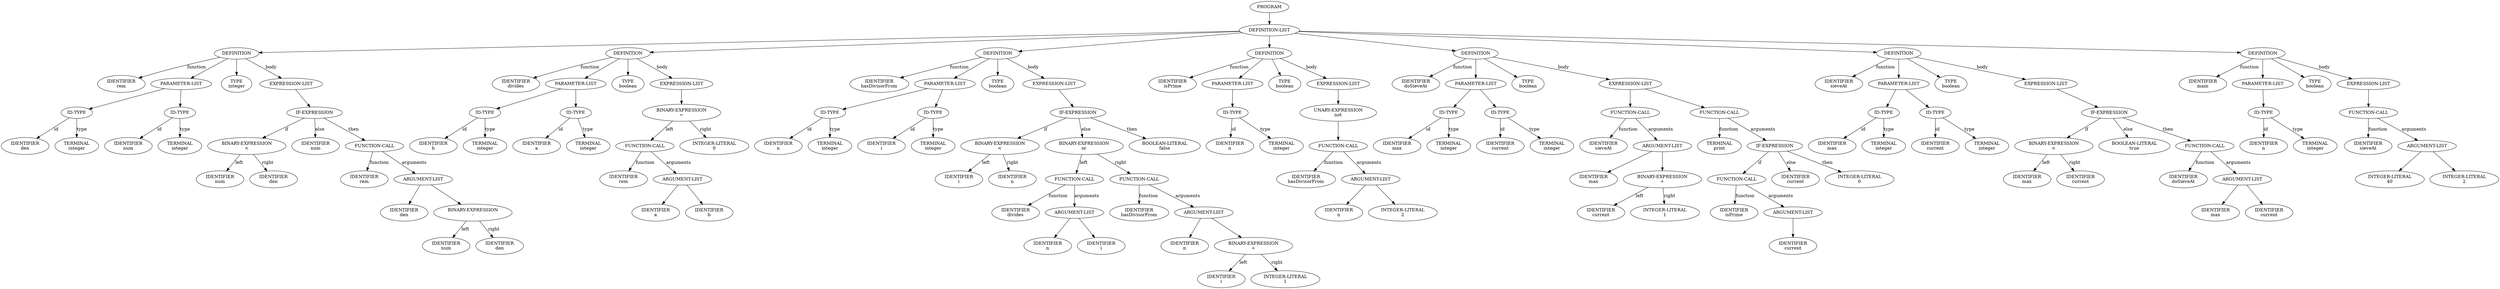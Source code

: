digraph AST {
node0 [label="PROGRAM"]
node1 [label="DEFINITION-LIST"]
node2 [label="DEFINITION"]
node3 [label="IDENTIFIER\nrem"]
node4 [label="PARAMETER-LIST"]
node5 [label="ID-TYPE"]
node6 [label="IDENTIFIER\nden"]
node7 [label="TERMINAL\ninteger"]
node8 [label="ID-TYPE"]
node9 [label="IDENTIFIER\nnum"]
node10 [label="TERMINAL\ninteger"]
node11 [label="TYPE\ninteger"]
node12 [label="EXPRESSION-LIST"]
node13 [label="IF-EXPRESSION"]
node14 [label="BINARY-EXPRESSION\n<"]
node15 [label="IDENTIFIER\nnum"]
node16 [label="IDENTIFIER\nden"]
node17 [label="IDENTIFIER\nnum"]
node18 [label="FUNCTION-CALL"]
node19 [label="IDENTIFIER\nrem"]
node20 [label="ARGUMENT-LIST"]
node21 [label="IDENTIFIER\nden"]
node22 [label="BINARY-EXPRESSION\n-"]
node23 [label="IDENTIFIER\nnum"]
node24 [label="IDENTIFIER\nden"]
node25 [label="DEFINITION"]
node26 [label="IDENTIFIER\ndivides"]
node27 [label="PARAMETER-LIST"]
node28 [label="ID-TYPE"]
node29 [label="IDENTIFIER\nb"]
node30 [label="TERMINAL\ninteger"]
node31 [label="ID-TYPE"]
node32 [label="IDENTIFIER\na"]
node33 [label="TERMINAL\ninteger"]
node34 [label="TYPE\nboolean"]
node35 [label="EXPRESSION-LIST"]
node36 [label="BINARY-EXPRESSION\n="]
node37 [label="FUNCTION-CALL"]
node38 [label="IDENTIFIER\nrem"]
node39 [label="ARGUMENT-LIST"]
node40 [label="IDENTIFIER\na"]
node41 [label="IDENTIFIER\nb"]
node42 [label="INTEGER-LITERAL\n0"]
node43 [label="DEFINITION"]
node44 [label="IDENTIFIER\nhasDivisorFrom"]
node45 [label="PARAMETER-LIST"]
node46 [label="ID-TYPE"]
node47 [label="IDENTIFIER\nn"]
node48 [label="TERMINAL\ninteger"]
node49 [label="ID-TYPE"]
node50 [label="IDENTIFIER\ni"]
node51 [label="TERMINAL\ninteger"]
node52 [label="TYPE\nboolean"]
node53 [label="EXPRESSION-LIST"]
node54 [label="IF-EXPRESSION"]
node55 [label="BINARY-EXPRESSION\n<"]
node56 [label="IDENTIFIER\ni"]
node57 [label="IDENTIFIER\nn"]
node58 [label="BINARY-EXPRESSION\nor"]
node59 [label="FUNCTION-CALL"]
node60 [label="IDENTIFIER\ndivides"]
node61 [label="ARGUMENT-LIST"]
node62 [label="IDENTIFIER\nn"]
node63 [label="IDENTIFIER\ni"]
node64 [label="FUNCTION-CALL"]
node65 [label="IDENTIFIER\nhasDivisorFrom"]
node66 [label="ARGUMENT-LIST"]
node67 [label="IDENTIFIER\nn"]
node68 [label="BINARY-EXPRESSION\n+"]
node69 [label="IDENTIFIER\ni"]
node70 [label="INTEGER-LITERAL\n1"]
node71 [label="BOOLEAN-LITERAL\nfalse"]
node72 [label="DEFINITION"]
node73 [label="IDENTIFIER\nisPrime"]
node74 [label="PARAMETER-LIST"]
node75 [label="ID-TYPE"]
node76 [label="IDENTIFIER\nn"]
node77 [label="TERMINAL\ninteger"]
node78 [label="TYPE\nboolean"]
node79 [label="EXPRESSION-LIST"]
node80 [label="UNARY-EXPRESSION\nnot"]
node81 [label="FUNCTION-CALL"]
node82 [label="IDENTIFIER\nhasDivisorFrom"]
node83 [label="ARGUMENT-LIST"]
node84 [label="IDENTIFIER\nn"]
node85 [label="INTEGER-LITERAL\n2"]
node86 [label="DEFINITION"]
node87 [label="IDENTIFIER\ndoSieveAt"]
node88 [label="PARAMETER-LIST"]
node89 [label="ID-TYPE"]
node90 [label="IDENTIFIER\nmax"]
node91 [label="TERMINAL\ninteger"]
node92 [label="ID-TYPE"]
node93 [label="IDENTIFIER\ncurrent"]
node94 [label="TERMINAL\ninteger"]
node95 [label="TYPE\nboolean"]
node96 [label="EXPRESSION-LIST"]
node97 [label="FUNCTION-CALL"]
node98 [label="IDENTIFIER\nsieveAt"]
node99 [label="ARGUMENT-LIST"]
node100 [label="IDENTIFIER\nmax"]
node101 [label="BINARY-EXPRESSION\n+"]
node102 [label="IDENTIFIER\ncurrent"]
node103 [label="INTEGER-LITERAL\n1"]
node104 [label="FUNCTION-CALL"]
node105 [label="TERMINAL\nprint"]
node106 [label="IF-EXPRESSION"]
node107 [label="FUNCTION-CALL"]
node108 [label="IDENTIFIER\nisPrime"]
node109 [label="ARGUMENT-LIST"]
node110 [label="IDENTIFIER\ncurrent"]
node111 [label="IDENTIFIER\ncurrent"]
node112 [label="INTEGER-LITERAL\n0"]
node113 [label="DEFINITION"]
node114 [label="IDENTIFIER\nsieveAt"]
node115 [label="PARAMETER-LIST"]
node116 [label="ID-TYPE"]
node117 [label="IDENTIFIER\nmax"]
node118 [label="TERMINAL\ninteger"]
node119 [label="ID-TYPE"]
node120 [label="IDENTIFIER\ncurrent"]
node121 [label="TERMINAL\ninteger"]
node122 [label="TYPE\nboolean"]
node123 [label="EXPRESSION-LIST"]
node124 [label="IF-EXPRESSION"]
node125 [label="BINARY-EXPRESSION\n<"]
node126 [label="IDENTIFIER\nmax"]
node127 [label="IDENTIFIER\ncurrent"]
node128 [label="BOOLEAN-LITERAL\ntrue"]
node129 [label="FUNCTION-CALL"]
node130 [label="IDENTIFIER\ndoSieveAt"]
node131 [label="ARGUMENT-LIST"]
node132 [label="IDENTIFIER\nmax"]
node133 [label="IDENTIFIER\ncurrent"]
node134 [label="DEFINITION"]
node135 [label="IDENTIFIER\nmain"]
node136 [label="PARAMETER-LIST"]
node137 [label="ID-TYPE"]
node138 [label="IDENTIFIER\nn"]
node139 [label="TERMINAL\ninteger"]
node140 [label="TYPE\nboolean"]
node141 [label="EXPRESSION-LIST"]
node142 [label="FUNCTION-CALL"]
node143 [label="IDENTIFIER\nsieveAt"]
node144 [label="ARGUMENT-LIST"]
node145 [label="INTEGER-LITERAL\n40"]
node146 [label="INTEGER-LITERAL\n2"]
node2 -> node3 [label="function"]
node5 -> node6 [label="id"]
node5 -> node7 [label="type"]
node4 -> node5
node8 -> node9 [label="id"]
node8 -> node10 [label="type"]
node4 -> node8
node2 -> node4
node2 -> node11
node14 -> node15 [label="left"]
node14 -> node16 [label="right"]
node13 -> node14 [label="if"]
node13 -> node17 [label="else"]
node18 -> node19 [label="function"]
node20 -> node21
node22 -> node23 [label="left"]
node22 -> node24 [label="right"]
node20 -> node22
node18 -> node20 [label="arguments"]
node13 -> node18 [label="then"]
node12 -> node13
node2 -> node12 [label="body"]
node1 -> node2
node25 -> node26 [label="function"]
node28 -> node29 [label="id"]
node28 -> node30 [label="type"]
node27 -> node28
node31 -> node32 [label="id"]
node31 -> node33 [label="type"]
node27 -> node31
node25 -> node27
node25 -> node34
node37 -> node38 [label="function"]
node39 -> node40
node39 -> node41
node37 -> node39 [label="arguments"]
node36 -> node37 [label="left"]
node36 -> node42 [label="right"]
node35 -> node36
node25 -> node35 [label="body"]
node1 -> node25
node43 -> node44 [label="function"]
node46 -> node47 [label="id"]
node46 -> node48 [label="type"]
node45 -> node46
node49 -> node50 [label="id"]
node49 -> node51 [label="type"]
node45 -> node49
node43 -> node45
node43 -> node52
node55 -> node56 [label="left"]
node55 -> node57 [label="right"]
node54 -> node55 [label="if"]
node59 -> node60 [label="function"]
node61 -> node62
node61 -> node63
node59 -> node61 [label="arguments"]
node58 -> node59 [label="left"]
node64 -> node65 [label="function"]
node66 -> node67
node68 -> node69 [label="left"]
node68 -> node70 [label="right"]
node66 -> node68
node64 -> node66 [label="arguments"]
node58 -> node64 [label="right"]
node54 -> node58 [label="else"]
node54 -> node71 [label="then"]
node53 -> node54
node43 -> node53 [label="body"]
node1 -> node43
node72 -> node73 [label="function"]
node75 -> node76 [label="id"]
node75 -> node77 [label="type"]
node74 -> node75
node72 -> node74
node72 -> node78
node81 -> node82 [label="function"]
node83 -> node84
node83 -> node85
node81 -> node83 [label="arguments"]
node80 -> node81
node79 -> node80
node72 -> node79 [label="body"]
node1 -> node72
node86 -> node87 [label="function"]
node89 -> node90 [label="id"]
node89 -> node91 [label="type"]
node88 -> node89
node92 -> node93 [label="id"]
node92 -> node94 [label="type"]
node88 -> node92
node86 -> node88
node86 -> node95
node97 -> node98 [label="function"]
node99 -> node100
node101 -> node102 [label="left"]
node101 -> node103 [label="right"]
node99 -> node101
node97 -> node99 [label="arguments"]
node96 -> node97
node104 -> node105 [label="function"]
node107 -> node108 [label="function"]
node109 -> node110
node107 -> node109 [label="arguments"]
node106 -> node107 [label="if"]
node106 -> node111 [label="else"]
node106 -> node112 [label="then"]
node104 -> node106 [label="arguments"]
node96 -> node104
node86 -> node96 [label="body"]
node1 -> node86
node113 -> node114 [label="function"]
node116 -> node117 [label="id"]
node116 -> node118 [label="type"]
node115 -> node116
node119 -> node120 [label="id"]
node119 -> node121 [label="type"]
node115 -> node119
node113 -> node115
node113 -> node122
node125 -> node126 [label="left"]
node125 -> node127 [label="right"]
node124 -> node125 [label="if"]
node124 -> node128 [label="else"]
node129 -> node130 [label="function"]
node131 -> node132
node131 -> node133
node129 -> node131 [label="arguments"]
node124 -> node129 [label="then"]
node123 -> node124
node113 -> node123 [label="body"]
node1 -> node113
node134 -> node135 [label="function"]
node137 -> node138 [label="id"]
node137 -> node139 [label="type"]
node136 -> node137
node134 -> node136
node134 -> node140
node142 -> node143 [label="function"]
node144 -> node145
node144 -> node146
node142 -> node144 [label="arguments"]
node141 -> node142
node134 -> node141 [label="body"]
node1 -> node134
node0 -> node1
}